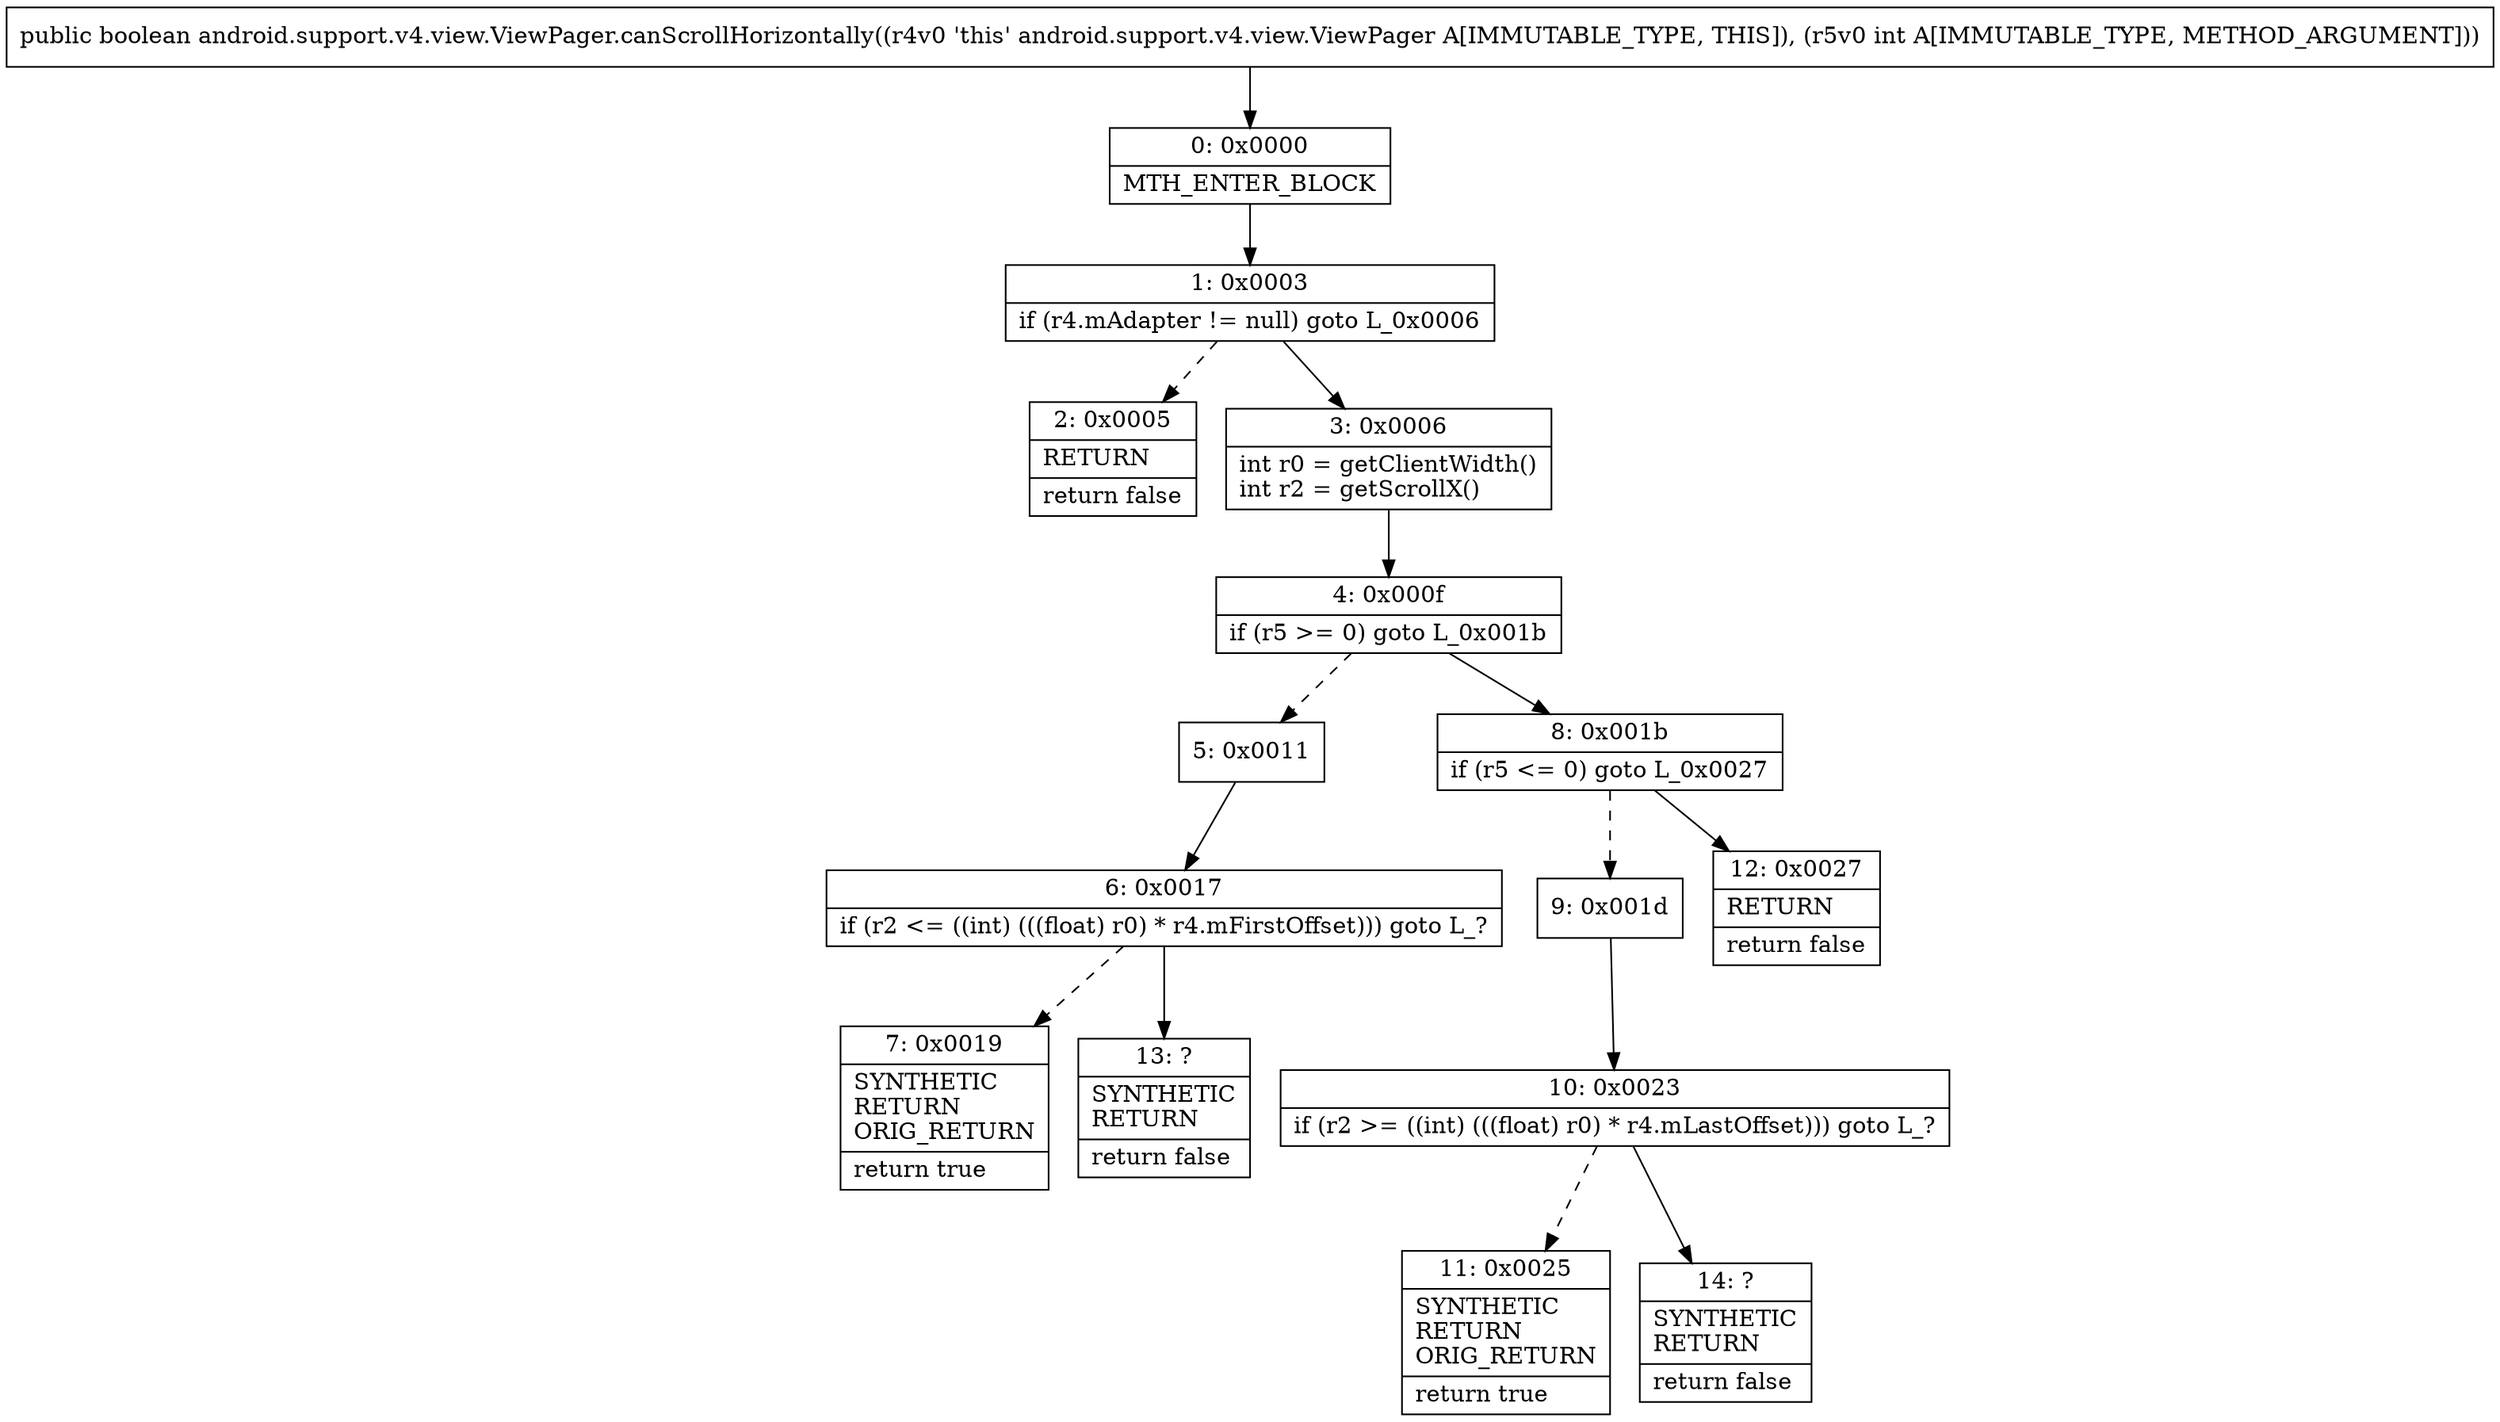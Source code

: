 digraph "CFG forandroid.support.v4.view.ViewPager.canScrollHorizontally(I)Z" {
Node_0 [shape=record,label="{0\:\ 0x0000|MTH_ENTER_BLOCK\l}"];
Node_1 [shape=record,label="{1\:\ 0x0003|if (r4.mAdapter != null) goto L_0x0006\l}"];
Node_2 [shape=record,label="{2\:\ 0x0005|RETURN\l|return false\l}"];
Node_3 [shape=record,label="{3\:\ 0x0006|int r0 = getClientWidth()\lint r2 = getScrollX()\l}"];
Node_4 [shape=record,label="{4\:\ 0x000f|if (r5 \>= 0) goto L_0x001b\l}"];
Node_5 [shape=record,label="{5\:\ 0x0011}"];
Node_6 [shape=record,label="{6\:\ 0x0017|if (r2 \<= ((int) (((float) r0) * r4.mFirstOffset))) goto L_?\l}"];
Node_7 [shape=record,label="{7\:\ 0x0019|SYNTHETIC\lRETURN\lORIG_RETURN\l|return true\l}"];
Node_8 [shape=record,label="{8\:\ 0x001b|if (r5 \<= 0) goto L_0x0027\l}"];
Node_9 [shape=record,label="{9\:\ 0x001d}"];
Node_10 [shape=record,label="{10\:\ 0x0023|if (r2 \>= ((int) (((float) r0) * r4.mLastOffset))) goto L_?\l}"];
Node_11 [shape=record,label="{11\:\ 0x0025|SYNTHETIC\lRETURN\lORIG_RETURN\l|return true\l}"];
Node_12 [shape=record,label="{12\:\ 0x0027|RETURN\l|return false\l}"];
Node_13 [shape=record,label="{13\:\ ?|SYNTHETIC\lRETURN\l|return false\l}"];
Node_14 [shape=record,label="{14\:\ ?|SYNTHETIC\lRETURN\l|return false\l}"];
MethodNode[shape=record,label="{public boolean android.support.v4.view.ViewPager.canScrollHorizontally((r4v0 'this' android.support.v4.view.ViewPager A[IMMUTABLE_TYPE, THIS]), (r5v0 int A[IMMUTABLE_TYPE, METHOD_ARGUMENT])) }"];
MethodNode -> Node_0;
Node_0 -> Node_1;
Node_1 -> Node_2[style=dashed];
Node_1 -> Node_3;
Node_3 -> Node_4;
Node_4 -> Node_5[style=dashed];
Node_4 -> Node_8;
Node_5 -> Node_6;
Node_6 -> Node_7[style=dashed];
Node_6 -> Node_13;
Node_8 -> Node_9[style=dashed];
Node_8 -> Node_12;
Node_9 -> Node_10;
Node_10 -> Node_11[style=dashed];
Node_10 -> Node_14;
}

